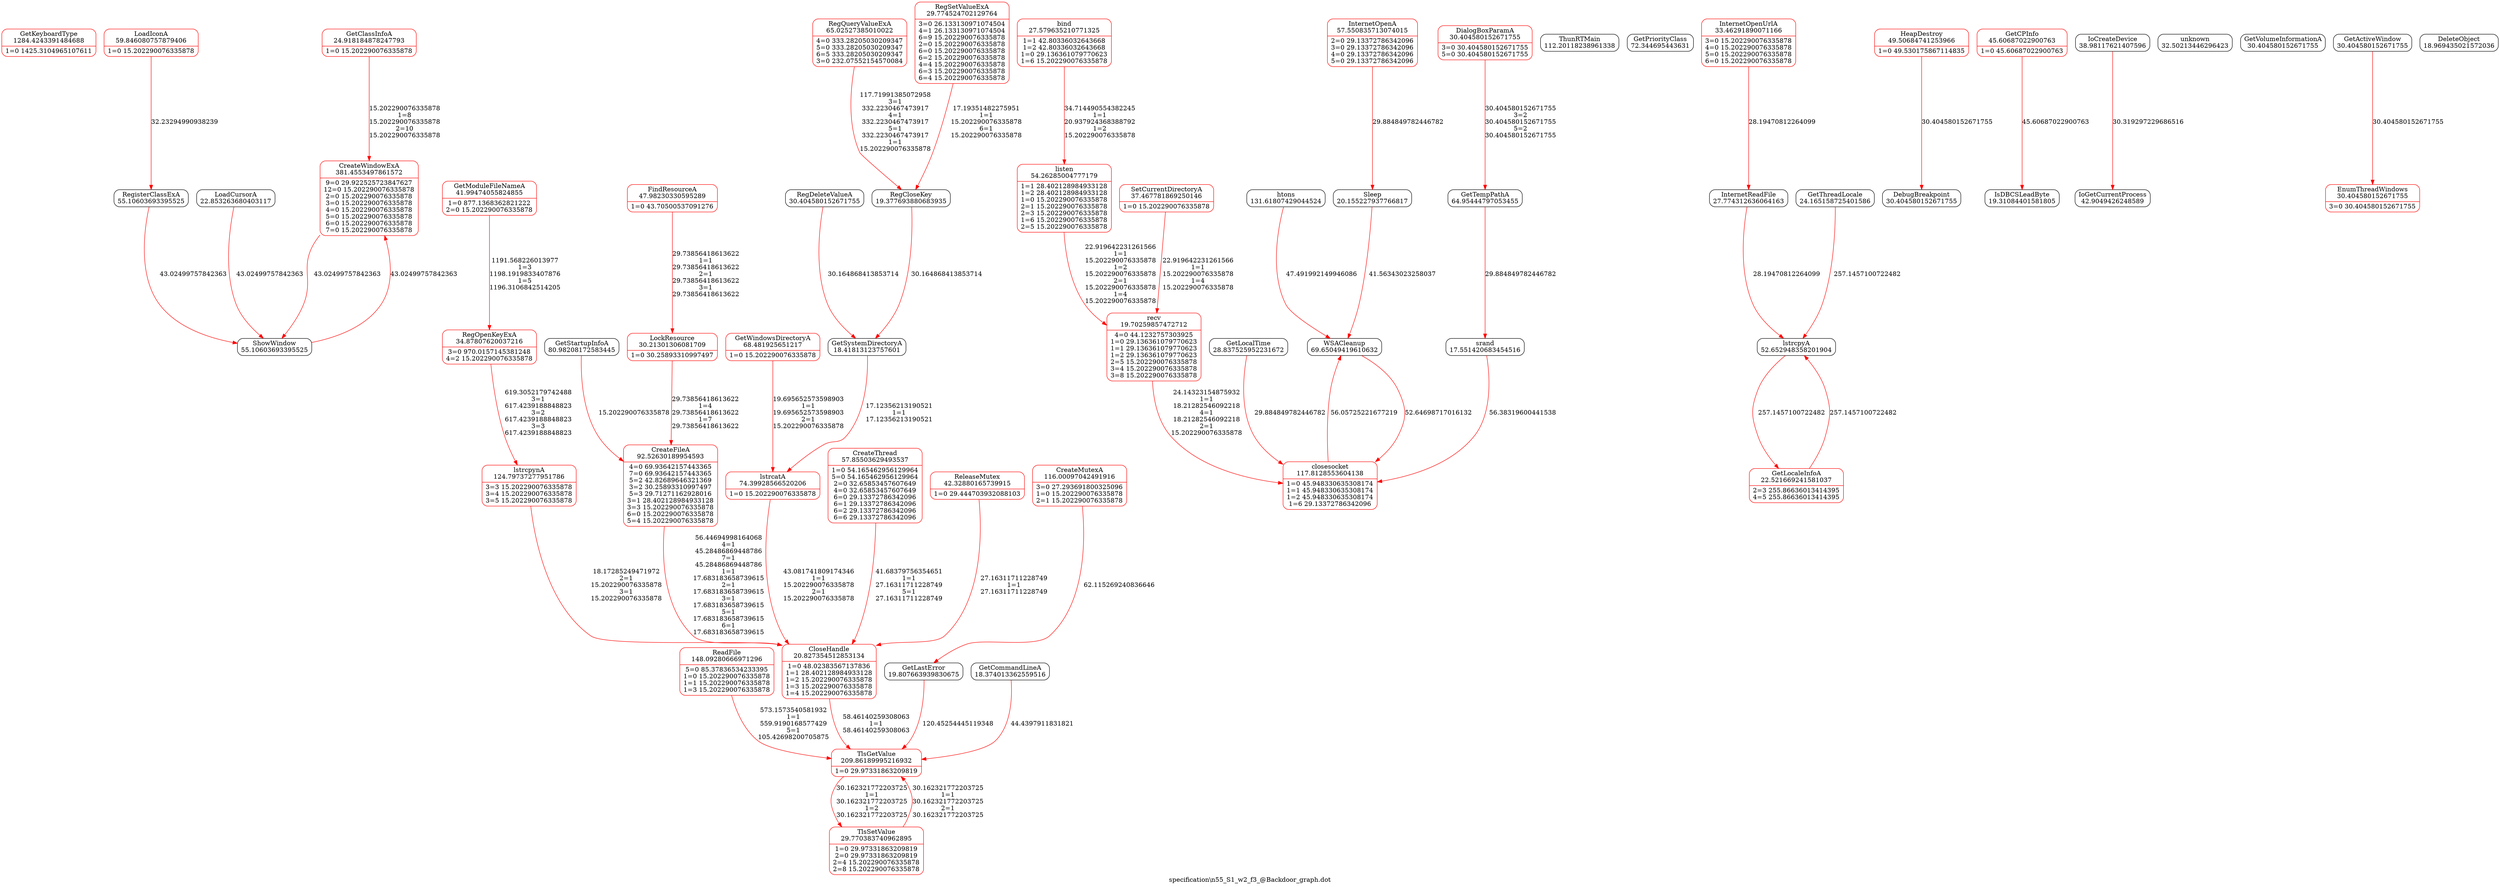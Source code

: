 digraph graphname { node [style=rounded]; label="specification\\n55_S1_w2_f3_@Backdoor_graph.dot";
GetKeyboardType	 [shape=record label="{GetKeyboardType\n1284.4243391484688|{1=0 1425.3104965107611}}" color=red];
CreateWindowExA	 [shape=record label="{CreateWindowExA\n381.4553497861572|{9=0 29.922525723847627\n12=0 15.202290076335878\n2=0 15.202290076335878\n3=0 15.202290076335878\n4=0 15.202290076335878\n5=0 15.202290076335878\n6=0 15.202290076335878\n7=0 15.202290076335878}}" color=red];
TlsGetValue	 [shape=record label="{TlsGetValue\n209.86189995216932|{1=0 29.97331863209819}}" color=red];
ReadFile	 [shape=record label="{ReadFile\n148.09280666971296|{5=0 85.37836534233395\n1=0 15.202290076335878\n1=1 15.202290076335878\n1=3 15.202290076335878}}" color=red];
htons	 [shape=record label="{htons\n131.61807429044524}" color=black];
lstrcpynA	 [shape=record label="{lstrcpynA\n124.79737277951786|{3=3 15.202290076335878\n3=4 15.202290076335878\n3=5 15.202290076335878}}" color=red];
closesocket	 [shape=record label="{closesocket\n117.8128553604138|{1=0 45.948330635308174\n1=1 45.948330635308174\n1=2 45.948330635308174\n1=6 29.13372786342096}}" color=red];
CreateMutexA	 [shape=record label="{CreateMutexA\n116.00097042491916|{3=0 27.293691800325096\n1=0 15.202290076335878\n2=1 15.202290076335878}}" color=red];
ThunRTMain	 [shape=record label="{ThunRTMain\n112.20118238961338}" color=black];
CreateFileA	 [shape=record label="{CreateFileA\n92.52630189954593|{4=0 69.93642157443365\n7=0 69.93642157443365\n5=2 42.82689646321369\n3=2 30.25893310997497\n5=3 29.71271162928016\n3=1 28.402128984933128\n3=3 15.202290076335878\n6=0 15.202290076335878\n5=4 15.202290076335878}}" color=red];
GetStartupInfoA	 [shape=record label="{GetStartupInfoA\n80.98208172583445}" color=black];
lstrcatA	 [shape=record label="{lstrcatA\n74.39928566520206|{1=0 15.202290076335878}}" color=red];
GetPriorityClass	 [shape=record label="{GetPriorityClass\n72.344695443631}" color=black];
WSACleanup	 [shape=record label="{WSACleanup\n69.65049419610632}" color=black];
GetWindowsDirectoryA	 [shape=record label="{GetWindowsDirectoryA\n68.481925651217|{1=0 15.202290076335878}}" color=red];
RegQueryValueExA	 [shape=record label="{RegQueryValueExA\n65.02527385010022|{4=0 333.28205030209347\n5=0 333.28205030209347\n6=5 333.28205030209347\n3=0 232.07552154570084}}" color=red];
GetTempPathA	 [shape=record label="{GetTempPathA\n64.95444797053455}" color=black];
LoadIconA	 [shape=record label="{LoadIconA\n59.846080757879406|{1=0 15.202290076335878}}" color=red];
CreateThread	 [shape=record label="{CreateThread\n57.85503629493537|{1=0 54.165462956129964\n5=0 54.165462956129964\n2=0 32.65853457607649\n4=0 32.65853457607649\n6=0 29.13372786342096\n6=1 29.13372786342096\n6=2 29.13372786342096\n6=6 29.13372786342096}}" color=red];
InternetOpenA	 [shape=record label="{InternetOpenA\n57.550835713074015|{2=0 29.13372786342096\n3=0 29.13372786342096\n4=0 29.13372786342096\n5=0 29.13372786342096}}" color=red];
RegisterClassExA	 [shape=record label="{RegisterClassExA\n55.10603693395525}" color=black];
ShowWindow	 [shape=record label="{ShowWindow\n55.10603693395525}" color=black];
listen	 [shape=record label="{listen\n54.26285004777179|{1=1 28.402128984933128\n1=2 28.402128984933128\n1=0 15.202290076335878\n2=1 15.202290076335878\n2=3 15.202290076335878\n1=6 15.202290076335878\n2=5 15.202290076335878}}" color=red];
lstrcpyA	 [shape=record label="{lstrcpyA\n52.652948358201904}" color=black];
HeapDestroy	 [shape=record label="{HeapDestroy\n49.50684741253966|{1=0 49.530175867114835}}" color=red];
FindResourceA	 [shape=record label="{FindResourceA\n47.98230330595289|{1=0 43.70500537091276}}" color=red];
GetCPInfo	 [shape=record label="{GetCPInfo\n45.60687022900763|{1=0 45.60687022900763}}" color=red];
IoGetCurrentProcess	 [shape=record label="{IoGetCurrentProcess\n42.9049426248589}" color=black];
ReleaseMutex	 [shape=record label="{ReleaseMutex\n42.32880165739915|{1=0 29.444703932088103}}" color=red];
GetModuleFileNameA	 [shape=record label="{GetModuleFileNameA\n41.99474055824855|{1=0 877.1368362821222\n2=0 15.202290076335878}}" color=red];
IoCreateDevice	 [shape=record label="{IoCreateDevice\n38.98117621407596}" color=black];
SetCurrentDirectoryA	 [shape=record label="{SetCurrentDirectoryA\n37.467781869250146|{1=0 15.202290076335878}}" color=red];
RegOpenKeyExA	 [shape=record label="{RegOpenKeyExA\n34.87807620037216|{3=0 970.0157145381248\n4=2 15.202290076335878}}" color=red];
InternetOpenUrlA	 [shape=record label="{InternetOpenUrlA\n33.46291890071166|{3=0 15.202290076335878\n4=0 15.202290076335878\n5=0 15.202290076335878\n6=0 15.202290076335878}}" color=red];
unknown	 [shape=record label="{unknown\n32.50213446296423}" color=black];
DebugBreakpoint	 [shape=record label="{DebugBreakpoint\n30.404580152671755}" color=black];
GetVolumeInformationA	 [shape=record label="{GetVolumeInformationA\n30.404580152671755}" color=black];
GetActiveWindow	 [shape=record label="{GetActiveWindow\n30.404580152671755}" color=black];
RegDeleteValueA	 [shape=record label="{RegDeleteValueA\n30.404580152671755}" color=black];
DialogBoxParamA	 [shape=record label="{DialogBoxParamA\n30.404580152671755|{3=0 30.404580152671755\n5=0 30.404580152671755}}" color=red];
EnumThreadWindows	 [shape=record label="{EnumThreadWindows\n30.404580152671755|{3=0 30.404580152671755}}" color=red];
LockResource	 [shape=record label="{LockResource\n30.21301306081709|{1=0 30.25893310997497}}" color=red];
RegSetValueExA	 [shape=record label="{RegSetValueExA\n29.774524702129764|{3=0 26.133130971074504\n4=1 26.133130971074504\n6=9 15.202290076335878\n2=0 15.202290076335878\n6=0 15.202290076335878\n6=2 15.202290076335878\n4=4 15.202290076335878\n6=3 15.202290076335878\n6=4 15.202290076335878}}" color=red];
TlsSetValue	 [shape=record label="{TlsSetValue\n29.770383740962895|{1=0 29.97331863209819\n2=0 29.97331863209819\n2=4 15.202290076335878\n2=8 15.202290076335878}}" color=red];
GetLocalTime	 [shape=record label="{GetLocalTime\n28.837525952231672}" color=black];
InternetReadFile	 [shape=record label="{InternetReadFile\n27.774312636064163}" color=black];
bind	 [shape=record label="{bind\n27.579635210771325|{1=1 42.80336032643668\n1=2 42.80336032643668\n1=0 29.136361079770623\n1=6 15.202290076335878}}" color=red];
GetClassInfoA	 [shape=record label="{GetClassInfoA\n24.918184878247793|{1=0 15.202290076335878}}" color=red];
GetThreadLocale	 [shape=record label="{GetThreadLocale\n24.165158725401586}" color=black];
LoadCursorA	 [shape=record label="{LoadCursorA\n22.853263680403117}" color=black];
GetLocaleInfoA	 [shape=record label="{GetLocaleInfoA\n22.521669241581037|{2=3 255.86636013414395\n4=5 255.86636013414395}}" color=red];
CloseHandle	 [shape=record label="{CloseHandle\n20.827354512853134|{1=0 48.02383567137836\n1=1 28.402128984933128\n1=2 15.202290076335878\n1=3 15.202290076335878\n1=4 15.202290076335878}}" color=red];
Sleep	 [shape=record label="{Sleep\n20.155227937766817}" color=black];
GetLastError	 [shape=record label="{GetLastError\n19.807663939830675}" color=black];
recv	 [shape=record label="{recv\n19.70259857472712|{4=0 44.1232757303925\n1=0 29.136361079770623\n1=1 29.136361079770623\n1=2 29.136361079770623\n2=5 15.202290076335878\n3=4 15.202290076335878\n3=8 15.202290076335878}}" color=red];
RegCloseKey	 [shape=record label="{RegCloseKey\n19.377693880683935}" color=black];
IsDBCSLeadByte	 [shape=record label="{IsDBCSLeadByte\n19.31084401581805}" color=black];
DeleteObject	 [shape=record label="{DeleteObject\n18.969435021572036}" color=black];
GetSystemDirectoryA	 [shape=record label="{GetSystemDirectoryA\n18.41813123757601}" color=black];
GetCommandLineA	 [shape=record label="{GetCommandLineA\n18.374013362559516}" color=black];
srand	 [shape=record label="{srand\n17.551420683454516}" color=black];
CreateWindowExA->ShowWindow	 [label="43.02499757842363" color=red];
TlsGetValue->TlsSetValue	 [label="30.162321772203725\n1=1\n30.162321772203725\n1=2\n30.162321772203725" color=red];
ReadFile->TlsGetValue	 [label="573.1573540581932\n1=1\n559.9190168577429\n5=1\n105.42698200705875" color=red];
htons->WSACleanup	 [label="47.491992149946086" color=red];
lstrcpynA->CloseHandle	 [label="18.17285249471972\n2=1\n15.202290076335878\n3=1\n15.202290076335878" color=red];
closesocket->WSACleanup	 [label="56.05725221677219" color=red];
CreateMutexA->GetLastError	 [label="62.115269240836646" color=red];
CreateFileA->CloseHandle	 [label="56.44694998164068\n4=1\n45.28486869448786\n7=1\n45.28486869448786\n1=1\n17.683183658739615\n2=1\n17.683183658739615\n3=1\n17.683183658739615\n5=1\n17.683183658739615\n6=1\n17.683183658739615" color=red];
GetStartupInfoA->CreateFileA	 [label="15.202290076335878" color=red];
lstrcatA->CloseHandle	 [label="43.081741809174346\n1=1\n15.202290076335878\n2=1\n15.202290076335878" color=red];
WSACleanup->closesocket	 [label="52.64698717016132" color=red];
GetWindowsDirectoryA->lstrcatA	 [label="19.695652573598903\n1=1\n19.695652573598903\n2=1\n15.202290076335878" color=red];
RegQueryValueExA->RegCloseKey	 [label="117.71991385072958\n3=1\n332.2230467473917\n4=1\n332.2230467473917\n5=1\n332.2230467473917\n1=1\n15.202290076335878" color=red];
GetTempPathA->srand	 [label="29.884849782446782" color=red];
LoadIconA->RegisterClassExA	 [label="32.23294990938239" color=red];
CreateThread->CloseHandle	 [label="41.68379756354651\n1=1\n27.16311711228749\n5=1\n27.16311711228749" color=red];
InternetOpenA->Sleep	 [label="29.884849782446782" color=red];
RegisterClassExA->ShowWindow	 [label="43.02499757842363" color=red];
ShowWindow->CreateWindowExA	 [label="43.02499757842363" color=red];
listen->recv	 [label="22.919642231261566\n1=1\n15.202290076335878\n1=2\n15.202290076335878\n2=1\n15.202290076335878\n1=4\n15.202290076335878" color=red];
lstrcpyA->GetLocaleInfoA	 [label="257.1457100722482" color=red];
HeapDestroy->DebugBreakpoint	 [label="30.404580152671755" color=red];
FindResourceA->LockResource	 [label="29.73856418613622\n1=1\n29.73856418613622\n2=1\n29.73856418613622\n3=1\n29.73856418613622" color=red];
GetCPInfo->IsDBCSLeadByte	 [label="45.60687022900763" color=red];
ReleaseMutex->CloseHandle	 [label="27.16311711228749\n1=1\n27.16311711228749" color=red];
GetModuleFileNameA->RegOpenKeyExA	 [label="1191.568226013977\n1=3\n1198.1919833407876\n1=5\n1196.3106842514205" color=red];
IoCreateDevice->IoGetCurrentProcess	 [label="30.319297229686516" color=red];
SetCurrentDirectoryA->recv	 [label="22.919642231261566\n1=1\n15.202290076335878\n1=4\n15.202290076335878" color=red];
RegOpenKeyExA->lstrcpynA	 [label="619.3052179742488\n3=1\n617.4239188848823\n3=2\n617.4239188848823\n3=3\n617.4239188848823" color=red];
InternetOpenUrlA->InternetReadFile	 [label="28.19470812264099" color=red];
GetActiveWindow->EnumThreadWindows	 [label="30.404580152671755" color=red];
RegDeleteValueA->GetSystemDirectoryA	 [label="30.164868413853714" color=red];
DialogBoxParamA->GetTempPathA	 [label="30.404580152671755\n3=2\n30.404580152671755\n5=2\n30.404580152671755" color=red];
LockResource->CreateFileA	 [label="29.73856418613622\n1=4\n29.73856418613622\n1=7\n29.73856418613622" color=red];
RegSetValueExA->RegCloseKey	 [label="17.19351482275951\n1=1\n15.202290076335878\n6=1\n15.202290076335878" color=red];
TlsSetValue->TlsGetValue	 [label="30.162321772203725\n1=1\n30.162321772203725\n2=1\n30.162321772203725" color=red];
GetLocalTime->closesocket	 [label="29.884849782446782" color=red];
InternetReadFile->lstrcpyA	 [label="28.19470812264099" color=red];
bind->listen	 [label="34.714490554382245\n1=1\n20.937924368388792\n1=2\n15.202290076335878" color=red];
GetClassInfoA->CreateWindowExA	 [label="15.202290076335878\n1=8\n15.202290076335878\n2=10\n15.202290076335878" color=red];
GetThreadLocale->lstrcpyA	 [label="257.1457100722482" color=red];
LoadCursorA->ShowWindow	 [label="43.02499757842363" color=red];
GetLocaleInfoA->lstrcpyA	 [label="257.1457100722482" color=red];
CloseHandle->TlsGetValue	 [label="58.46140259308063\n1=1\n58.46140259308063" color=red];
Sleep->WSACleanup	 [label="41.56343023258037" color=red];
GetLastError->TlsGetValue	 [label="120.45254445119348" color=red];
recv->closesocket	 [label="24.14323154875932\n1=1\n18.21282546092218\n4=1\n18.21282546092218\n2=1\n15.202290076335878" color=red];
RegCloseKey->GetSystemDirectoryA	 [label="30.164868413853714" color=red];
GetSystemDirectoryA->lstrcatA	 [label="17.12356213190521\n1=1\n17.12356213190521" color=red];
GetCommandLineA->TlsGetValue	 [label="44.4397911831821" color=red];
srand->closesocket	 [label="56.38319600441538" color=red];
}
